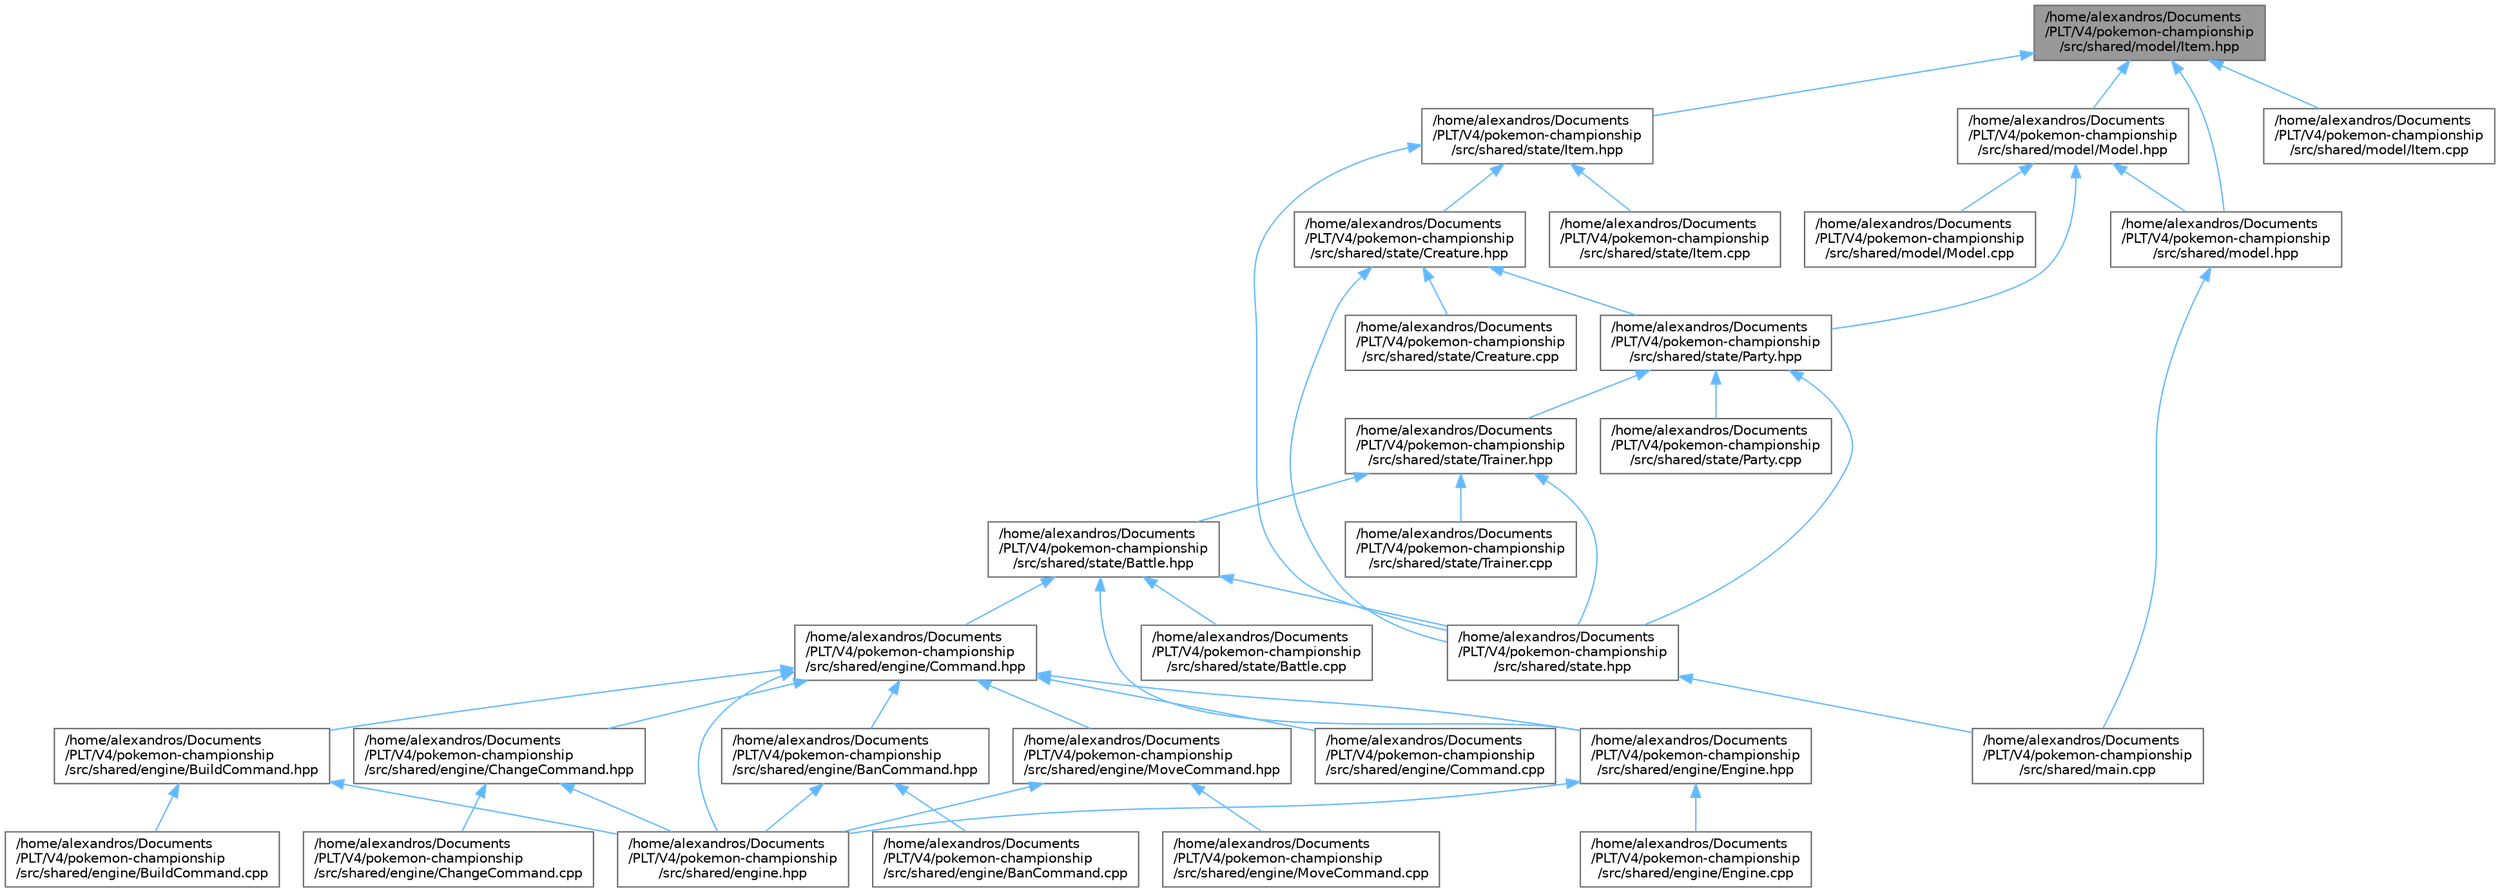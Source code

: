 digraph "/home/alexandros/Documents/PLT/V4/pokemon-championship/src/shared/model/Item.hpp"
{
 // LATEX_PDF_SIZE
  bgcolor="transparent";
  edge [fontname=Helvetica,fontsize=10,labelfontname=Helvetica,labelfontsize=10];
  node [fontname=Helvetica,fontsize=10,shape=box,height=0.2,width=0.4];
  Node1 [label="/home/alexandros/Documents\l/PLT/V4/pokemon-championship\l/src/shared/model/Item.hpp",height=0.2,width=0.4,color="gray40", fillcolor="grey60", style="filled", fontcolor="black",tooltip=" "];
  Node1 -> Node2 [dir="back",color="steelblue1",style="solid"];
  Node2 [label="/home/alexandros/Documents\l/PLT/V4/pokemon-championship\l/src/shared/model.hpp",height=0.2,width=0.4,color="grey40", fillcolor="white", style="filled",URL="$_model_8hpp.html",tooltip=" "];
  Node2 -> Node3 [dir="back",color="steelblue1",style="solid"];
  Node3 [label="/home/alexandros/Documents\l/PLT/V4/pokemon-championship\l/src/shared/main.cpp",height=0.2,width=0.4,color="grey40", fillcolor="white", style="filled",URL="$shared_2main_8cpp.html",tooltip=" "];
  Node1 -> Node4 [dir="back",color="steelblue1",style="solid"];
  Node4 [label="/home/alexandros/Documents\l/PLT/V4/pokemon-championship\l/src/shared/model/Item.cpp",height=0.2,width=0.4,color="grey40", fillcolor="white", style="filled",URL="$model_2_item_8cpp.html",tooltip=" "];
  Node1 -> Node5 [dir="back",color="steelblue1",style="solid"];
  Node5 [label="/home/alexandros/Documents\l/PLT/V4/pokemon-championship\l/src/shared/model/Model.hpp",height=0.2,width=0.4,color="grey40", fillcolor="white", style="filled",URL="$model_2_model_8hpp.html",tooltip=" "];
  Node5 -> Node2 [dir="back",color="steelblue1",style="solid"];
  Node5 -> Node6 [dir="back",color="steelblue1",style="solid"];
  Node6 [label="/home/alexandros/Documents\l/PLT/V4/pokemon-championship\l/src/shared/model/Model.cpp",height=0.2,width=0.4,color="grey40", fillcolor="white", style="filled",URL="$_model_8cpp.html",tooltip=" "];
  Node5 -> Node7 [dir="back",color="steelblue1",style="solid"];
  Node7 [label="/home/alexandros/Documents\l/PLT/V4/pokemon-championship\l/src/shared/state/Party.hpp",height=0.2,width=0.4,color="grey40", fillcolor="white", style="filled",URL="$_party_8hpp.html",tooltip=" "];
  Node7 -> Node8 [dir="back",color="steelblue1",style="solid"];
  Node8 [label="/home/alexandros/Documents\l/PLT/V4/pokemon-championship\l/src/shared/state.hpp",height=0.2,width=0.4,color="grey40", fillcolor="white", style="filled",URL="$shared_2state_8hpp.html",tooltip=" "];
  Node8 -> Node3 [dir="back",color="steelblue1",style="solid"];
  Node7 -> Node9 [dir="back",color="steelblue1",style="solid"];
  Node9 [label="/home/alexandros/Documents\l/PLT/V4/pokemon-championship\l/src/shared/state/Party.cpp",height=0.2,width=0.4,color="grey40", fillcolor="white", style="filled",URL="$_party_8cpp.html",tooltip=" "];
  Node7 -> Node10 [dir="back",color="steelblue1",style="solid"];
  Node10 [label="/home/alexandros/Documents\l/PLT/V4/pokemon-championship\l/src/shared/state/Trainer.hpp",height=0.2,width=0.4,color="grey40", fillcolor="white", style="filled",URL="$_trainer_8hpp.html",tooltip=" "];
  Node10 -> Node8 [dir="back",color="steelblue1",style="solid"];
  Node10 -> Node11 [dir="back",color="steelblue1",style="solid"];
  Node11 [label="/home/alexandros/Documents\l/PLT/V4/pokemon-championship\l/src/shared/state/Battle.hpp",height=0.2,width=0.4,color="grey40", fillcolor="white", style="filled",URL="$_battle_8hpp.html",tooltip=" "];
  Node11 -> Node12 [dir="back",color="steelblue1",style="solid"];
  Node12 [label="/home/alexandros/Documents\l/PLT/V4/pokemon-championship\l/src/shared/engine/Command.hpp",height=0.2,width=0.4,color="grey40", fillcolor="white", style="filled",URL="$_command_8hpp.html",tooltip=" "];
  Node12 -> Node13 [dir="back",color="steelblue1",style="solid"];
  Node13 [label="/home/alexandros/Documents\l/PLT/V4/pokemon-championship\l/src/shared/engine.hpp",height=0.2,width=0.4,color="grey40", fillcolor="white", style="filled",URL="$engine_8hpp.html",tooltip=" "];
  Node12 -> Node14 [dir="back",color="steelblue1",style="solid"];
  Node14 [label="/home/alexandros/Documents\l/PLT/V4/pokemon-championship\l/src/shared/engine/BanCommand.hpp",height=0.2,width=0.4,color="grey40", fillcolor="white", style="filled",URL="$_ban_command_8hpp.html",tooltip=" "];
  Node14 -> Node13 [dir="back",color="steelblue1",style="solid"];
  Node14 -> Node15 [dir="back",color="steelblue1",style="solid"];
  Node15 [label="/home/alexandros/Documents\l/PLT/V4/pokemon-championship\l/src/shared/engine/BanCommand.cpp",height=0.2,width=0.4,color="grey40", fillcolor="white", style="filled",URL="$_ban_command_8cpp.html",tooltip=" "];
  Node12 -> Node16 [dir="back",color="steelblue1",style="solid"];
  Node16 [label="/home/alexandros/Documents\l/PLT/V4/pokemon-championship\l/src/shared/engine/BuildCommand.hpp",height=0.2,width=0.4,color="grey40", fillcolor="white", style="filled",URL="$_build_command_8hpp.html",tooltip=" "];
  Node16 -> Node13 [dir="back",color="steelblue1",style="solid"];
  Node16 -> Node17 [dir="back",color="steelblue1",style="solid"];
  Node17 [label="/home/alexandros/Documents\l/PLT/V4/pokemon-championship\l/src/shared/engine/BuildCommand.cpp",height=0.2,width=0.4,color="grey40", fillcolor="white", style="filled",URL="$_build_command_8cpp.html",tooltip=" "];
  Node12 -> Node18 [dir="back",color="steelblue1",style="solid"];
  Node18 [label="/home/alexandros/Documents\l/PLT/V4/pokemon-championship\l/src/shared/engine/ChangeCommand.hpp",height=0.2,width=0.4,color="grey40", fillcolor="white", style="filled",URL="$_change_command_8hpp.html",tooltip=" "];
  Node18 -> Node13 [dir="back",color="steelblue1",style="solid"];
  Node18 -> Node19 [dir="back",color="steelblue1",style="solid"];
  Node19 [label="/home/alexandros/Documents\l/PLT/V4/pokemon-championship\l/src/shared/engine/ChangeCommand.cpp",height=0.2,width=0.4,color="grey40", fillcolor="white", style="filled",URL="$_change_command_8cpp.html",tooltip=" "];
  Node12 -> Node20 [dir="back",color="steelblue1",style="solid"];
  Node20 [label="/home/alexandros/Documents\l/PLT/V4/pokemon-championship\l/src/shared/engine/Command.cpp",height=0.2,width=0.4,color="grey40", fillcolor="white", style="filled",URL="$_command_8cpp.html",tooltip=" "];
  Node12 -> Node21 [dir="back",color="steelblue1",style="solid"];
  Node21 [label="/home/alexandros/Documents\l/PLT/V4/pokemon-championship\l/src/shared/engine/Engine.hpp",height=0.2,width=0.4,color="grey40", fillcolor="white", style="filled",URL="$engine_2engine_8hpp.html",tooltip=" "];
  Node21 -> Node13 [dir="back",color="steelblue1",style="solid"];
  Node21 -> Node22 [dir="back",color="steelblue1",style="solid"];
  Node22 [label="/home/alexandros/Documents\l/PLT/V4/pokemon-championship\l/src/shared/engine/Engine.cpp",height=0.2,width=0.4,color="grey40", fillcolor="white", style="filled",URL="$_engine_8cpp.html",tooltip=" "];
  Node12 -> Node23 [dir="back",color="steelblue1",style="solid"];
  Node23 [label="/home/alexandros/Documents\l/PLT/V4/pokemon-championship\l/src/shared/engine/MoveCommand.hpp",height=0.2,width=0.4,color="grey40", fillcolor="white", style="filled",URL="$_move_command_8hpp.html",tooltip=" "];
  Node23 -> Node13 [dir="back",color="steelblue1",style="solid"];
  Node23 -> Node24 [dir="back",color="steelblue1",style="solid"];
  Node24 [label="/home/alexandros/Documents\l/PLT/V4/pokemon-championship\l/src/shared/engine/MoveCommand.cpp",height=0.2,width=0.4,color="grey40", fillcolor="white", style="filled",URL="$_move_command_8cpp.html",tooltip=" "];
  Node11 -> Node21 [dir="back",color="steelblue1",style="solid"];
  Node11 -> Node8 [dir="back",color="steelblue1",style="solid"];
  Node11 -> Node25 [dir="back",color="steelblue1",style="solid"];
  Node25 [label="/home/alexandros/Documents\l/PLT/V4/pokemon-championship\l/src/shared/state/Battle.cpp",height=0.2,width=0.4,color="grey40", fillcolor="white", style="filled",URL="$_battle_8cpp.html",tooltip=" "];
  Node10 -> Node26 [dir="back",color="steelblue1",style="solid"];
  Node26 [label="/home/alexandros/Documents\l/PLT/V4/pokemon-championship\l/src/shared/state/Trainer.cpp",height=0.2,width=0.4,color="grey40", fillcolor="white", style="filled",URL="$_trainer_8cpp.html",tooltip=" "];
  Node1 -> Node27 [dir="back",color="steelblue1",style="solid"];
  Node27 [label="/home/alexandros/Documents\l/PLT/V4/pokemon-championship\l/src/shared/state/Item.hpp",height=0.2,width=0.4,color="grey40", fillcolor="white", style="filled",URL="$state_2_item_8hpp.html",tooltip=" "];
  Node27 -> Node8 [dir="back",color="steelblue1",style="solid"];
  Node27 -> Node28 [dir="back",color="steelblue1",style="solid"];
  Node28 [label="/home/alexandros/Documents\l/PLT/V4/pokemon-championship\l/src/shared/state/Creature.hpp",height=0.2,width=0.4,color="grey40", fillcolor="white", style="filled",URL="$state_2_creature_8hpp.html",tooltip=" "];
  Node28 -> Node8 [dir="back",color="steelblue1",style="solid"];
  Node28 -> Node29 [dir="back",color="steelblue1",style="solid"];
  Node29 [label="/home/alexandros/Documents\l/PLT/V4/pokemon-championship\l/src/shared/state/Creature.cpp",height=0.2,width=0.4,color="grey40", fillcolor="white", style="filled",URL="$state_2_creature_8cpp.html",tooltip=" "];
  Node28 -> Node7 [dir="back",color="steelblue1",style="solid"];
  Node27 -> Node30 [dir="back",color="steelblue1",style="solid"];
  Node30 [label="/home/alexandros/Documents\l/PLT/V4/pokemon-championship\l/src/shared/state/Item.cpp",height=0.2,width=0.4,color="grey40", fillcolor="white", style="filled",URL="$state_2_item_8cpp.html",tooltip=" "];
}
